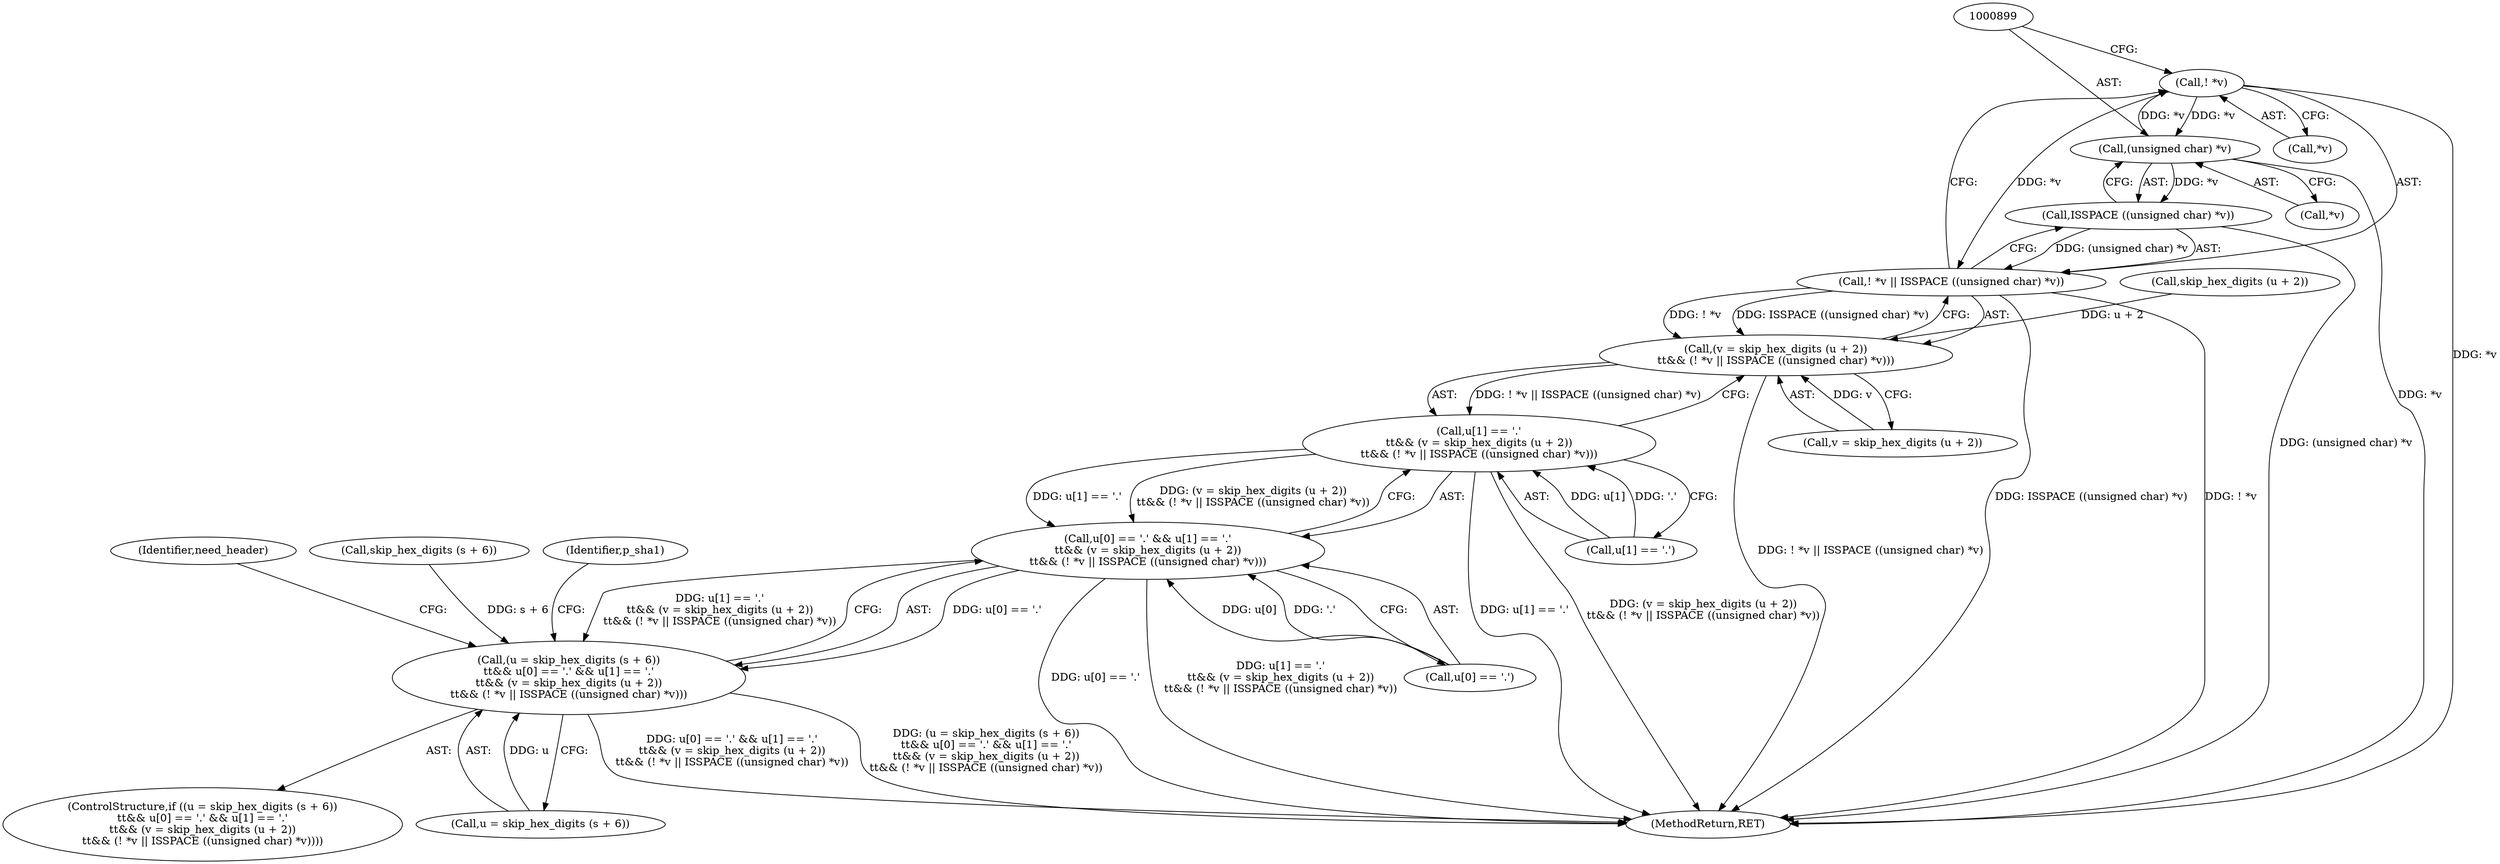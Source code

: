 digraph "0_savannah_f290f48a621867084884bfff87f8093c15195e6a@pointer" {
"1000894" [label="(Call,! *v)"];
"1000898" [label="(Call,(unsigned char) *v)"];
"1000894" [label="(Call,! *v)"];
"1000893" [label="(Call,! *v || ISSPACE ((unsigned char) *v))"];
"1000886" [label="(Call,(v = skip_hex_digits (u + 2))\n\t\t&& (! *v || ISSPACE ((unsigned char) *v)))"];
"1000880" [label="(Call,u[1] == '.'\n\t\t&& (v = skip_hex_digits (u + 2))\n\t\t&& (! *v || ISSPACE ((unsigned char) *v)))"];
"1000874" [label="(Call,u[0] == '.' && u[1] == '.'\n\t\t&& (v = skip_hex_digits (u + 2))\n\t\t&& (! *v || ISSPACE ((unsigned char) *v)))"];
"1000867" [label="(Call,(u = skip_hex_digits (s + 6))\n\t\t&& u[0] == '.' && u[1] == '.'\n\t\t&& (v = skip_hex_digits (u + 2))\n\t\t&& (! *v || ISSPACE ((unsigned char) *v)))"];
"1000897" [label="(Call,ISSPACE ((unsigned char) *v))"];
"1002164" [label="(MethodReturn,RET)"];
"1000886" [label="(Call,(v = skip_hex_digits (u + 2))\n\t\t&& (! *v || ISSPACE ((unsigned char) *v)))"];
"1000866" [label="(ControlStructure,if ((u = skip_hex_digits (s + 6))\n\t\t&& u[0] == '.' && u[1] == '.'\n\t\t&& (v = skip_hex_digits (u + 2))\n\t\t&& (! *v || ISSPACE ((unsigned char) *v))))"];
"1001208" [label="(Identifier,need_header)"];
"1000881" [label="(Call,u[1] == '.')"];
"1000897" [label="(Call,ISSPACE ((unsigned char) *v))"];
"1000874" [label="(Call,u[0] == '.' && u[1] == '.'\n\t\t&& (v = skip_hex_digits (u + 2))\n\t\t&& (! *v || ISSPACE ((unsigned char) *v)))"];
"1000870" [label="(Call,skip_hex_digits (s + 6))"];
"1000895" [label="(Call,*v)"];
"1000887" [label="(Call,v = skip_hex_digits (u + 2))"];
"1000867" [label="(Call,(u = skip_hex_digits (s + 6))\n\t\t&& u[0] == '.' && u[1] == '.'\n\t\t&& (v = skip_hex_digits (u + 2))\n\t\t&& (! *v || ISSPACE ((unsigned char) *v)))"];
"1000889" [label="(Call,skip_hex_digits (u + 2))"];
"1000875" [label="(Call,u[0] == '.')"];
"1000880" [label="(Call,u[1] == '.'\n\t\t&& (v = skip_hex_digits (u + 2))\n\t\t&& (! *v || ISSPACE ((unsigned char) *v)))"];
"1000900" [label="(Call,*v)"];
"1000898" [label="(Call,(unsigned char) *v)"];
"1000868" [label="(Call,u = skip_hex_digits (s + 6))"];
"1000906" [label="(Identifier,p_sha1)"];
"1000893" [label="(Call,! *v || ISSPACE ((unsigned char) *v))"];
"1000894" [label="(Call,! *v)"];
"1000894" -> "1000893"  [label="AST: "];
"1000894" -> "1000895"  [label="CFG: "];
"1000895" -> "1000894"  [label="AST: "];
"1000899" -> "1000894"  [label="CFG: "];
"1000893" -> "1000894"  [label="CFG: "];
"1000894" -> "1002164"  [label="DDG: *v"];
"1000894" -> "1000893"  [label="DDG: *v"];
"1000898" -> "1000894"  [label="DDG: *v"];
"1000894" -> "1000898"  [label="DDG: *v"];
"1000898" -> "1000897"  [label="AST: "];
"1000898" -> "1000900"  [label="CFG: "];
"1000899" -> "1000898"  [label="AST: "];
"1000900" -> "1000898"  [label="AST: "];
"1000897" -> "1000898"  [label="CFG: "];
"1000898" -> "1002164"  [label="DDG: *v"];
"1000898" -> "1000897"  [label="DDG: *v"];
"1000893" -> "1000886"  [label="AST: "];
"1000893" -> "1000897"  [label="CFG: "];
"1000897" -> "1000893"  [label="AST: "];
"1000886" -> "1000893"  [label="CFG: "];
"1000893" -> "1002164"  [label="DDG: ISSPACE ((unsigned char) *v)"];
"1000893" -> "1002164"  [label="DDG: ! *v"];
"1000893" -> "1000886"  [label="DDG: ! *v"];
"1000893" -> "1000886"  [label="DDG: ISSPACE ((unsigned char) *v)"];
"1000897" -> "1000893"  [label="DDG: (unsigned char) *v"];
"1000886" -> "1000880"  [label="AST: "];
"1000886" -> "1000887"  [label="CFG: "];
"1000887" -> "1000886"  [label="AST: "];
"1000880" -> "1000886"  [label="CFG: "];
"1000886" -> "1002164"  [label="DDG: ! *v || ISSPACE ((unsigned char) *v)"];
"1000886" -> "1000880"  [label="DDG: ! *v || ISSPACE ((unsigned char) *v)"];
"1000887" -> "1000886"  [label="DDG: v"];
"1000889" -> "1000886"  [label="DDG: u + 2"];
"1000880" -> "1000874"  [label="AST: "];
"1000880" -> "1000881"  [label="CFG: "];
"1000881" -> "1000880"  [label="AST: "];
"1000874" -> "1000880"  [label="CFG: "];
"1000880" -> "1002164"  [label="DDG: u[1] == '.'"];
"1000880" -> "1002164"  [label="DDG: (v = skip_hex_digits (u + 2))\n\t\t&& (! *v || ISSPACE ((unsigned char) *v))"];
"1000880" -> "1000874"  [label="DDG: u[1] == '.'"];
"1000880" -> "1000874"  [label="DDG: (v = skip_hex_digits (u + 2))\n\t\t&& (! *v || ISSPACE ((unsigned char) *v))"];
"1000881" -> "1000880"  [label="DDG: u[1]"];
"1000881" -> "1000880"  [label="DDG: '.'"];
"1000874" -> "1000867"  [label="AST: "];
"1000874" -> "1000875"  [label="CFG: "];
"1000875" -> "1000874"  [label="AST: "];
"1000867" -> "1000874"  [label="CFG: "];
"1000874" -> "1002164"  [label="DDG: u[0] == '.'"];
"1000874" -> "1002164"  [label="DDG: u[1] == '.'\n\t\t&& (v = skip_hex_digits (u + 2))\n\t\t&& (! *v || ISSPACE ((unsigned char) *v))"];
"1000874" -> "1000867"  [label="DDG: u[0] == '.'"];
"1000874" -> "1000867"  [label="DDG: u[1] == '.'\n\t\t&& (v = skip_hex_digits (u + 2))\n\t\t&& (! *v || ISSPACE ((unsigned char) *v))"];
"1000875" -> "1000874"  [label="DDG: u[0]"];
"1000875" -> "1000874"  [label="DDG: '.'"];
"1000867" -> "1000866"  [label="AST: "];
"1000867" -> "1000868"  [label="CFG: "];
"1000868" -> "1000867"  [label="AST: "];
"1000906" -> "1000867"  [label="CFG: "];
"1001208" -> "1000867"  [label="CFG: "];
"1000867" -> "1002164"  [label="DDG: (u = skip_hex_digits (s + 6))\n\t\t&& u[0] == '.' && u[1] == '.'\n\t\t&& (v = skip_hex_digits (u + 2))\n\t\t&& (! *v || ISSPACE ((unsigned char) *v))"];
"1000867" -> "1002164"  [label="DDG: u[0] == '.' && u[1] == '.'\n\t\t&& (v = skip_hex_digits (u + 2))\n\t\t&& (! *v || ISSPACE ((unsigned char) *v))"];
"1000868" -> "1000867"  [label="DDG: u"];
"1000870" -> "1000867"  [label="DDG: s + 6"];
"1000897" -> "1002164"  [label="DDG: (unsigned char) *v"];
}
